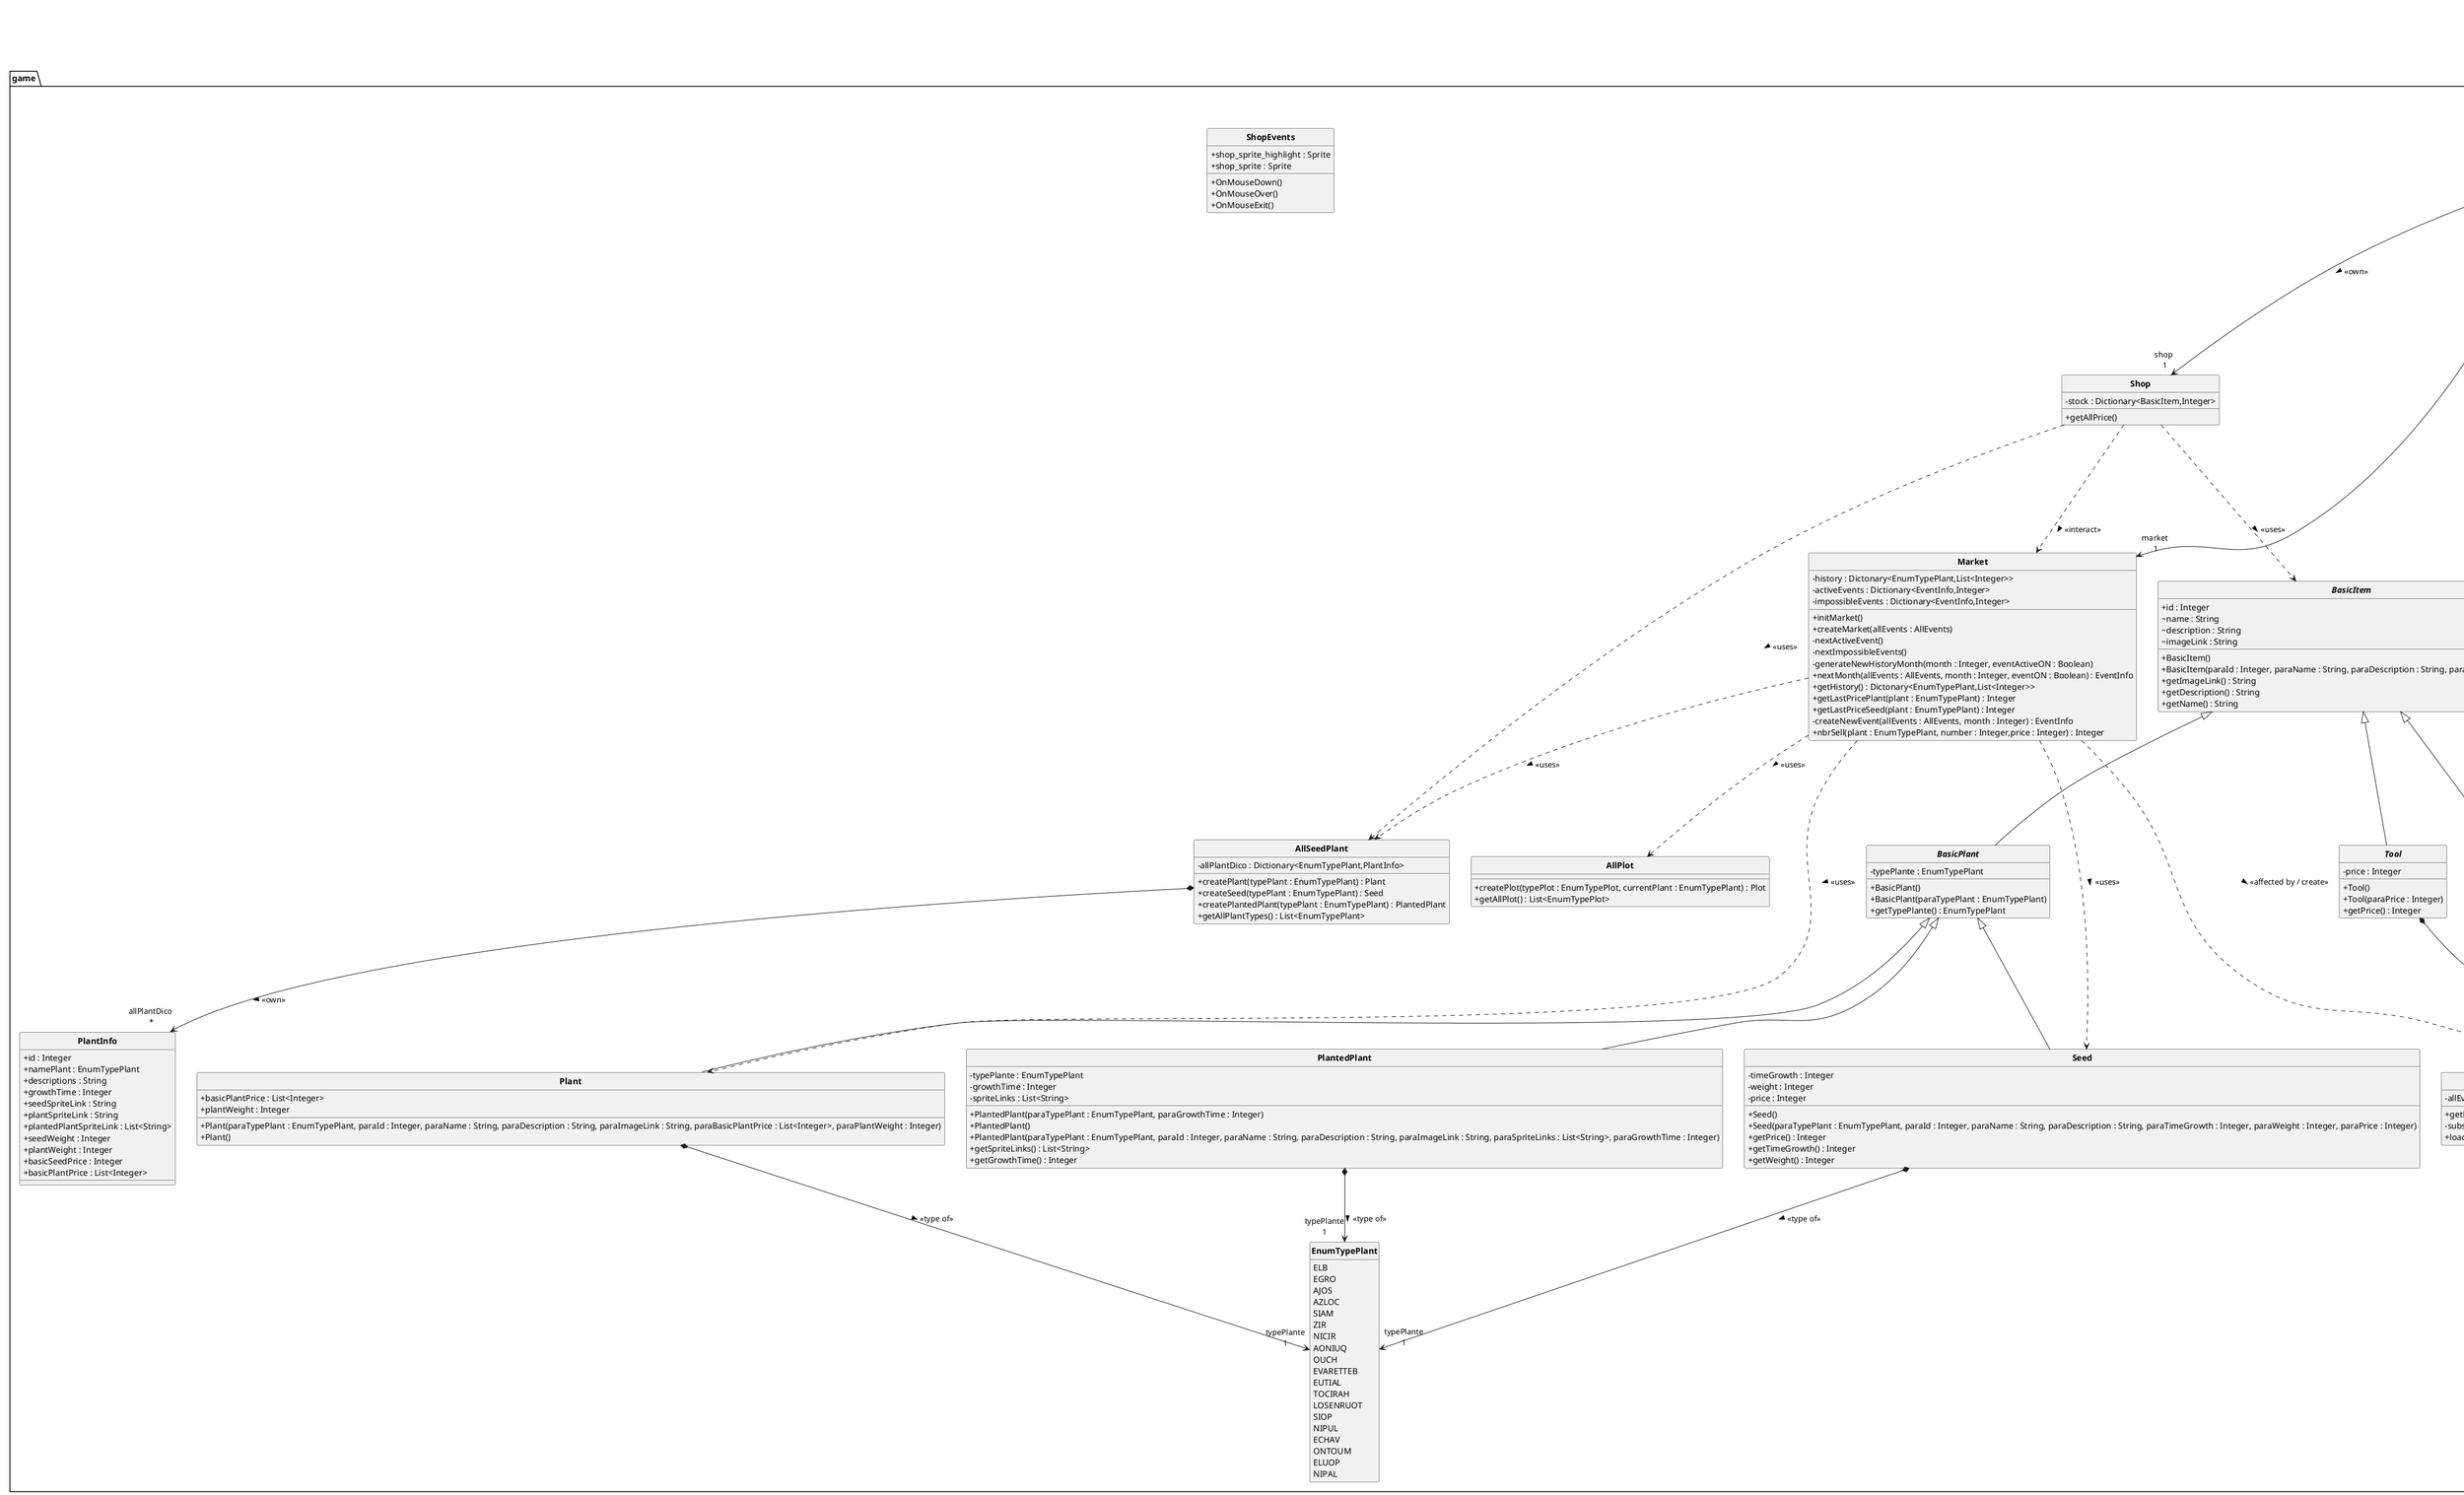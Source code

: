 @startuml
skinparam style strictuml
skinparam classAttributeIconSize 0
skinparam classFontStyle Bold
hide enum methods

class MainMenu{
    + playGame()
}

class CameraMovement{
    - cam : Camera
    - dragOrigin : Vector3
    - zoom : float
    - minCamSize : float
    - maxCamSize : float
    - tilemapRenderer : SpriteRender
    - mapMinX : float
    - mapMaxX : float
    - mapMinY : float
    - mapMaxY : float
    - Awake()
    - Update()
    - PanCamera()
    - ZoomIn()
    - ZoomOut()
    - ClampCamera(targetPosition : Vector3) : Vector3
}

package game{

    class Game{
        - market : Market
        - shop : Shop
        - inventoryPlant : InventoryPlant
        - inventorySeed : InventorySeed
        - notification : List<Notification>
        + startGame()
        + endGame()
        - sellItems()
        - eachMonth()
        - displayNotification()
        + {static} getDefaultImage() : String

    }

    class Shop{
        - stock : Dictionary<BasicItem,Integer>
        + getAllPrice()
    }

    class ShopEvents{
        + shop_sprite_highlight : Sprite
        + shop_sprite : Sprite
        + OnMouseDown()
        + OnMouseOver()
        + OnMouseExit()
    }

    class Plot extends BasicItem{
        - typePlot : EnumTypePlot
        - isPlanted : Boolean
        - currentPlant : EnumTypePlant
        - timeGrown : Integer
        - capacity : Integer
        - number : Integer
        + Plot(paraTypePlot : EnumTypePlot, paraCurrentPlant : EnumTypePlant, paraTimeGrown : Integer, paraCapacity : Integer, paraNumber : Integer)
        + setIsPlanted(paraIsPlanted : Boolean) : Boolean
        + getTypePlant() : EnumTypePlant
        + getTimeGrown() : Integer
        + getCapacity() : Integer
        + getQuantitySeed() : Integer
        + growSeed()
        - changePlantSprite()
    }

    enum EnumTypePlot{
        DRY
        RADIOACTIVE
        RED
        LUCKY
        POISONOUS
    }

    abstract Inventory{
        - weightMax : Integer
        - slots : Dictionary<BasicItem,Integer>
        + getInfoSlot() : String
    }

    class InventorySeed extends Inventory{

    }

    class InventoryPlant extends Inventory{

    }

    abstract BasicItem{
        + id : Integer
        ~ name : String
        ~ description : String
        ~ imageLink : String
        + BasicItem()
        + BasicItem(paraId : Integer, paraName : String, paraDescription : String, paraImageLink : String)
        + getImageLink() : String
        + getDescription() : String
        + getName() : String
    }


    abstract BasicPlant extends BasicItem{
         - typePlante : EnumTypePlant
         + BasicPlant()
         + BasicPlant(paraTypePlant : EnumTypePlant)
         + getTypePlante() : EnumTypePlant
    }

    class Seed extends BasicPlant{
        - timeGrowth : Integer
        - weight : Integer
        - price : Integer
        + Seed()
        + Seed(paraTypePlant : EnumTypePlant, paraId : Integer, paraName : String, paraDescription : String, paraTimeGrowth : Integer, paraWeight : Integer, paraPrice : Integer)
        + getPrice() : Integer
        + getTimeGrowth() : Integer
        + getWeight() : Integer
    }

    class Plant extends BasicPlant{
        + basicPlantPrice : List<Integer>
        + plantWeight : Integer
        + Plant(paraTypePlant : EnumTypePlant, paraId : Integer, paraName : String, paraDescription : String, paraImageLink : String, paraBasicPlantPrice : List<Integer>, paraPlantWeight : Integer)
        + Plant()
    }

    class PlantedPlant extends BasicPlant{
        - typePlante : EnumTypePlant
        - growthTime : Integer
        - spriteLinks : List<String>
        + PlantedPlant(paraTypePlant : EnumTypePlant, paraGrowthTime : Integer)
        + PlantedPlant()
        + PlantedPlant(paraTypePlant : EnumTypePlant, paraId : Integer, paraName : String, paraDescription : String, paraImageLink : String, paraSpriteLinks : List<String>, paraGrowthTime : Integer)
        + getSpriteLinks() : List<String>
        + getGrowthTime() : Integer
    }

    enum EnumTypePlant{
        ELB
        EGRO
        AJOS
        AZLOC
        SIAM
        ZIR
        NICIR
        AONIUQ
        OUCH
        EVARETTEB
        EUTIAL
        TOCIRAH
        LOSENRUOT
        SIOP
        NIPUL
        ECHAV
        ONTOUM
        ELUOP
        NIPAL
    }

    class AllSeedPlant{
        - allPlantDico : Dictionary<EnumTypePlant,PlantInfo>
        + createPlant(typePlant : EnumTypePlant) : Plant
        + createSeed(typePlant : EnumTypePlant) : Seed
        + createPlantedPlant(typePlant : EnumTypePlant) : PlantedPlant
        + getAllPlantTypes() : List<EnumTypePlant>
    }

    class AllPlot{
        + createPlot(typePlot : EnumTypePlot, currentPlant : EnumTypePlant) : Plot
        + getAllPlot() : List<EnumTypePlot>
    }

    class PlantInfo{
         + id : Integer
         + namePlant : EnumTypePlant
         + descriptions : String
         + growthTime : Integer
         + seedSpriteLink : String
         + plantSpriteLink : String
         + plantedPlantSpriteLink : List<String>
         + seedWeight : Integer
         + plantWeight : Integer
         + basicSeedPrice : Integer
         'the list is 12 long
         + basicPlantPrice : List<Integer>
    }


    abstract Tool extends BasicItem{
        - price : Integer
        + Tool()
        + Tool(paraPrice : Integer)
        + getPrice() : Integer
    }

    enum EnumTools{
        CHEBE
        LLEPE
        CHEPIO
        CHEFOUR
        TEAURA
        CHEHA
        CHETTEHA
        TEURTRAC
        SONNEUSEMOIS
        RISATEURPULVE
        DEUREPAN
        RUECHAR
        SEHER
    }

    class Notification extends BasicItem{
        + month : Integer
        + year : Integer
    }

    class Market{
        - history : Dictonary<EnumTypePlant,List<Integer>>
        - activeEvents : Dictionary<EventInfo,Integer>
        - impossibleEvents : Dictionary<EventInfo,Integer>

        'Est executé au lancement de l'appli, recup l'historique des prix et des events
        + initMarket()
        + createMarket(allEvents : AllEvents)
        - nextActiveEvent()
        - nextImpossibleEvents()
        - generateNewHistoryMonth(month : Integer, eventActiveON : Boolean)
        + nextMonth(allEvents : AllEvents, month : Integer, eventON : Boolean) : EventInfo
        + getHistory() : Dictonary<EnumTypePlant,List<Integer>>
        + getLastPricePlant(plant : EnumTypePlant) : Integer
        + getLastPriceSeed(plant : EnumTypePlant) : Integer
        - createNewEvent(allEvents : AllEvents, month : Integer) : EventInfo
        + nbrSell(plant : EnumTypePlant, number : Integer,price : Integer) : Integer
    }


    class AllEvents {
        - allEventDico : Dictionary<String,EventInfo>
        + getRandomEvent(month : Integer, impossibleEvents : Dictionary<EventInfo, Integer>): EventInfo
        - substractDico(dicoOrigin : Dictionary<String, EventInfo>, dicoSubstract : Dictionary<EventInfo, Integer>) : Dictionary<String, EventInfo>
        + loadAllEvents()
    }


    class EventInfo{
        + name : String
        + description : String
        + length : Integer
        + mutliplier : double
        + targetSeed : Boolean
        + targetPlant : Boolean
        + targetTool : Boolean
        + targetsPlant : List<EnumTypePlant>
        + targetsTool : List<Tool>
        + probability : Integer
        'Permet de dire qu'un event est dispo que a partir du mois 0, du 1, du 2....
        + unlockableAfter : Integer
        + imageLink : String
        + timeBetween : Integer
    }
}

MainMenu *-d-> Game
Game *-d-> "market \n1" Market : <<own>> >
Game *-d-> "notifcations \n*" Notification : <<own>> >
Game *-d-> "inventory \n1" Inventory : <<own>> >
Game *-d-> "shop \n1" Shop : <<own>> >
Game *-d-> CameraMovement : <<own>> >



Shop ..> BasicItem : <<uses>> >
Shop ..> AllSeedPlant : <<uses>> >
Shop ..> Market : <<interact>> >


Notification..> AllEvents : <<defined by>> >


Market ..> Plant : <<uses>> >
Market ..> Seed : <<uses>> >
Market ..>  "activeEvents\n*"AllEvents : <<affected by / create>> >
Market ..> AllSeedPlant : <<uses>> >
Market ..> AllPlot : <<uses>> >


Seed *--> "typePlante\n1" EnumTypePlant : <<type of>> >

Plant *--> "typePlante\n1" EnumTypePlant : <<type of>> >

Plot *--> EnumTypePlot : <<of type>> >

Tool *--> EnumTools : <<type of>> >

AllEvents *--> EventInfo


AllSeedPlant *--> "allPlantDico \n*" PlantInfo : <<own>> >

PlantedPlant *--> "typePlante\n1" EnumTypePlant : <<type of>> >

@enduml